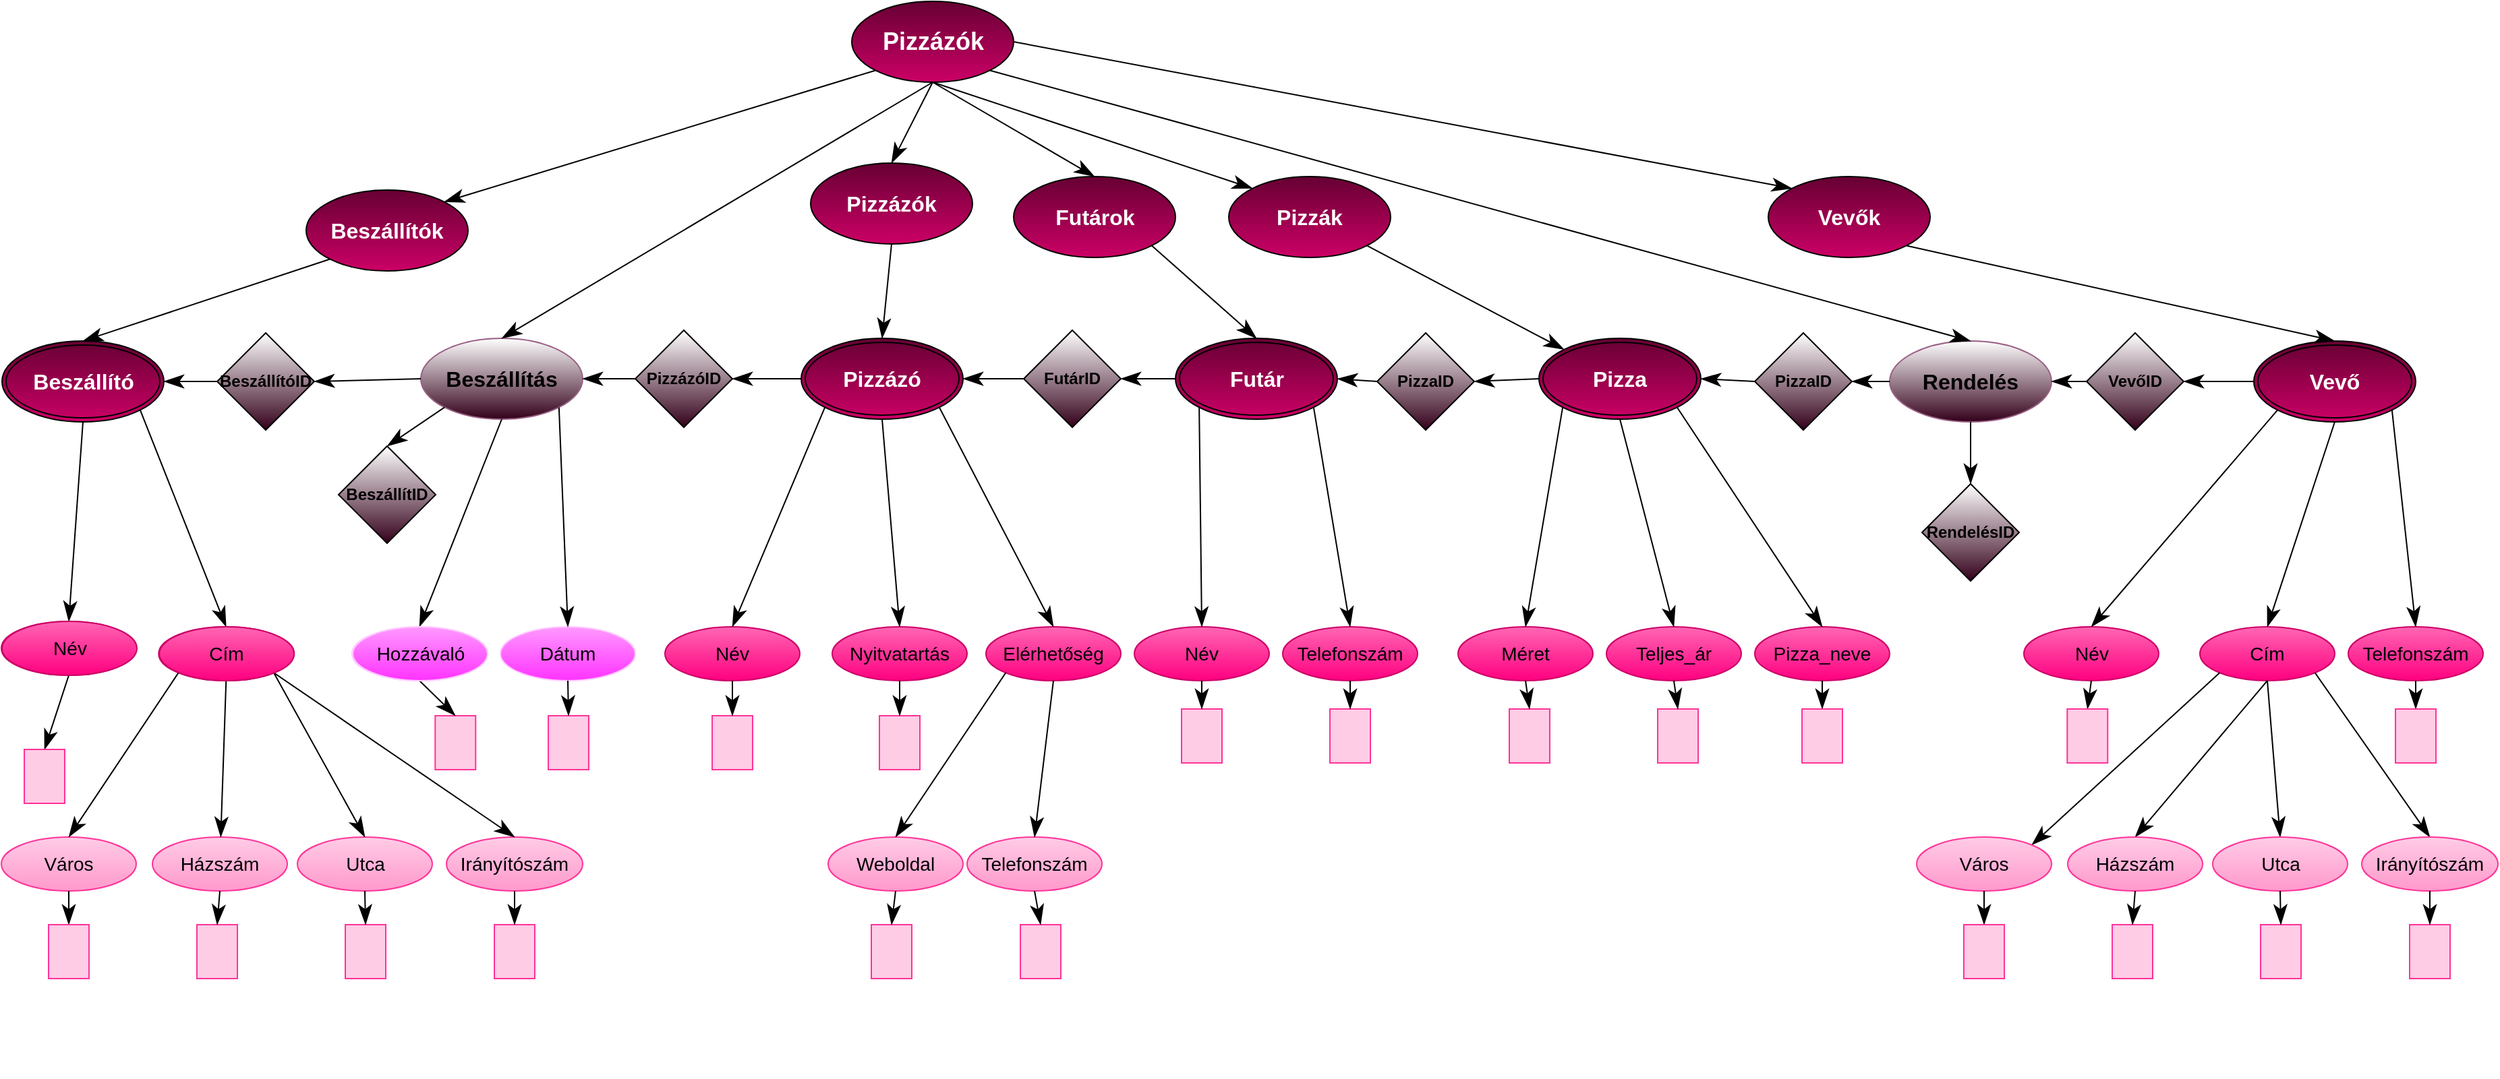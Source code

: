 <mxfile version="15.8.7" type="device"><diagram id="WkTNShphQuthiZInxlr3" name="1 oldal"><mxGraphModel dx="2190" dy="651" grid="1" gridSize="10" guides="1" tooltips="1" connect="1" arrows="1" fold="1" page="1" pageScale="1" pageWidth="1169" pageHeight="827" math="0" shadow="0"><root><mxCell id="0"/><mxCell id="1" parent="0"/><mxCell id="f42chK7hC5eAeOAVWeYC-1" value="Elérhetőség" style="ellipse;whiteSpace=wrap;html=1;rounded=0;shadow=0;strokeColor=#CC0066;fillColor=#FF66B3;gradientDirection=south;gradientColor=#FF0080;fontSize=14;" parent="1" vertex="1"><mxGeometry x="-420" y="484" width="100" height="40" as="geometry"/></mxCell><mxCell id="f42chK7hC5eAeOAVWeYC-2" value="Nyitvatartás" style="ellipse;whiteSpace=wrap;html=1;rounded=0;shadow=0;strokeColor=#CC0066;fillColor=#FF66B3;gradientDirection=south;gradientColor=#FF0080;fontSize=14;" parent="1" vertex="1"><mxGeometry x="-534" y="484" width="100" height="40" as="geometry"/></mxCell><mxCell id="f42chK7hC5eAeOAVWeYC-3" value="Név" style="ellipse;whiteSpace=wrap;html=1;rounded=0;shadow=0;strokeColor=#CC0066;fillColor=#FF66B3;gradientDirection=south;gradientColor=#FF0080;" parent="1" vertex="1"><mxGeometry x="-1150" y="480" width="100" height="40" as="geometry"/></mxCell><mxCell id="f42chK7hC5eAeOAVWeYC-4" value="Hozzávaló" style="ellipse;whiteSpace=wrap;html=1;rounded=0;shadow=0;strokeColor=#FFCCFF;fillColor=#FF99FF;gradientDirection=south;gradientColor=#FF33FF;" parent="1" vertex="1"><mxGeometry x="-890" y="484" width="100" height="40" as="geometry"/></mxCell><mxCell id="f42chK7hC5eAeOAVWeYC-5" value="Cím" style="ellipse;whiteSpace=wrap;html=1;rounded=0;shadow=0;strokeColor=#CC0066;fillColor=#FF66B3;gradientDirection=south;gradientColor=#FF0080;" parent="1" vertex="1"><mxGeometry x="-1033.36" y="484" width="100" height="40" as="geometry"/></mxCell><mxCell id="f42chK7hC5eAeOAVWeYC-6" value="Név" style="ellipse;whiteSpace=wrap;html=1;rounded=0;shadow=0;strokeColor=#CC0066;fillColor=#FF66B3;gradientDirection=south;gradientColor=#FF0080;fontSize=14;" parent="1" vertex="1"><mxGeometry x="-310" y="484" width="100" height="40" as="geometry"/></mxCell><mxCell id="f42chK7hC5eAeOAVWeYC-7" value="Telefonszám" style="ellipse;whiteSpace=wrap;html=1;rounded=0;shadow=0;strokeColor=#CC0066;fillColor=#FF66B3;gradientDirection=south;gradientColor=#FF0080;fontSize=14;" parent="1" vertex="1"><mxGeometry x="-200" y="484" width="100" height="40" as="geometry"/></mxCell><mxCell id="f42chK7hC5eAeOAVWeYC-8" value="Név" style="ellipse;whiteSpace=wrap;html=1;rounded=0;shadow=0;strokeColor=#CC0066;fillColor=#FF66B3;gradientDirection=south;gradientColor=#FF0080;fontSize=14;" parent="1" vertex="1"><mxGeometry x="-658" y="484" width="100" height="40" as="geometry"/></mxCell><mxCell id="f42chK7hC5eAeOAVWeYC-9" value="Pizza_neve" style="ellipse;whiteSpace=wrap;html=1;rounded=0;shadow=0;strokeColor=#CC0066;fillColor=#FF66B3;gradientDirection=south;gradientColor=#FF0080;fontSize=14;" parent="1" vertex="1"><mxGeometry x="150" y="484" width="100" height="40" as="geometry"/></mxCell><mxCell id="f42chK7hC5eAeOAVWeYC-10" value="Weboldal" style="ellipse;whiteSpace=wrap;html=1;rounded=0;shadow=0;strokeColor=#FF3399;fillColor=#FFCCE6;gradientDirection=south;gradientColor=#FF99CC;fontSize=14;" parent="1" vertex="1"><mxGeometry x="-537" y="640" width="100" height="40" as="geometry"/></mxCell><mxCell id="f42chK7hC5eAeOAVWeYC-11" value="Telefonszám" style="ellipse;whiteSpace=wrap;html=1;rounded=0;shadow=0;strokeColor=#FF3399;fillColor=#FFCCE6;gradientDirection=south;gradientColor=#FF99CC;fontSize=14;" parent="1" vertex="1"><mxGeometry x="-434" y="640" width="100" height="40" as="geometry"/></mxCell><mxCell id="f42chK7hC5eAeOAVWeYC-12" value="Város" style="ellipse;whiteSpace=wrap;html=1;rounded=0;shadow=0;strokeColor=#FF3399;fillColor=#FFCCE6;gradientDirection=south;gradientColor=#FF99CC;fontSize=14;" parent="1" vertex="1"><mxGeometry x="-1150" y="640" width="100" height="40" as="geometry"/></mxCell><mxCell id="f42chK7hC5eAeOAVWeYC-13" value="Irányítószám" style="ellipse;whiteSpace=wrap;html=1;rounded=0;shadow=0;strokeColor=#FF3399;fillColor=#FFCCE6;gradientDirection=south;gradientColor=#FF99CC;fontSize=14;" parent="1" vertex="1"><mxGeometry x="-820" y="640" width="101" height="40" as="geometry"/></mxCell><mxCell id="f42chK7hC5eAeOAVWeYC-14" value="Utca" style="ellipse;whiteSpace=wrap;html=1;rounded=0;shadow=0;strokeColor=#FF3399;fillColor=#FFCCE6;gradientDirection=south;gradientColor=#FF99CC;fontSize=14;" parent="1" vertex="1"><mxGeometry x="-930.5" y="640" width="100" height="40" as="geometry"/></mxCell><mxCell id="f42chK7hC5eAeOAVWeYC-15" value="Házszám" style="ellipse;whiteSpace=wrap;html=1;rounded=0;shadow=0;strokeColor=#FF3399;fillColor=#FFCCE6;gradientDirection=south;gradientColor=#FF99CC;fontSize=14;" parent="1" vertex="1"><mxGeometry x="-1038" y="640" width="100" height="40" as="geometry"/></mxCell><mxCell id="f42chK7hC5eAeOAVWeYC-16" value="Dátum" style="ellipse;whiteSpace=wrap;html=1;rounded=0;shadow=0;strokeColor=#FFCCFF;fillColor=#FF99FF;gradientDirection=south;gradientColor=#FF33FF;fontSize=14;" parent="1" vertex="1"><mxGeometry x="-780" y="484" width="100" height="40" as="geometry"/></mxCell><mxCell id="f42chK7hC5eAeOAVWeYC-17" style="edgeStyle=none;rounded=0;orthogonalLoop=1;jettySize=auto;html=1;entryX=0.5;entryY=0;entryDx=0;entryDy=0;" parent="1" edge="1"><mxGeometry relative="1" as="geometry"><mxPoint x="-953.36" y="810" as="sourcePoint"/><mxPoint x="-953.36" y="810" as="targetPoint"/></mxGeometry></mxCell><mxCell id="f42chK7hC5eAeOAVWeYC-22" value="&lt;font style=&quot;font-size: 16px;&quot;&gt;&lt;b style=&quot;font-size: 16px;&quot;&gt;Beszállítás&lt;/b&gt;&lt;/font&gt;" style="ellipse;whiteSpace=wrap;html=1;align=center;rounded=0;shadow=0;fillColor=#FFFFFF;gradientColor=#33001A;gradientDirection=south;strokeColor=#996185;fontColor=#000000;fontSize=16;" parent="1" vertex="1"><mxGeometry x="-839" y="270" width="120" height="60" as="geometry"/></mxCell><mxCell id="f42chK7hC5eAeOAVWeYC-23" value="&lt;b&gt;PizzaID&lt;/b&gt;" style="rhombus;whiteSpace=wrap;html=1;rounded=0;shadow=0;strokeColor=default;fillColor=#FFFFFF;gradientDirection=south;gradientColor=#33001A;" parent="1" vertex="1"><mxGeometry x="-130" y="266" width="72" height="72" as="geometry"/></mxCell><mxCell id="f42chK7hC5eAeOAVWeYC-24" value="&lt;b&gt;BeszállítóID&lt;/b&gt;" style="rhombus;whiteSpace=wrap;html=1;rounded=0;shadow=0;strokeColor=default;fillColor=#FFFFFF;gradientDirection=south;gradientColor=#33001A;aspect=fixed;" parent="1" vertex="1"><mxGeometry x="-990" y="266" width="72" height="72" as="geometry"/></mxCell><mxCell id="f42chK7hC5eAeOAVWeYC-26" value="&lt;b&gt;FutárID&lt;/b&gt;" style="rhombus;whiteSpace=wrap;html=1;rounded=0;shadow=0;strokeColor=default;fillColor=#FFFFFF;gradientDirection=south;gradientColor=#33001A;" parent="1" vertex="1"><mxGeometry x="-392" y="264" width="72" height="72" as="geometry"/></mxCell><mxCell id="f42chK7hC5eAeOAVWeYC-27" value="&lt;b style=&quot;font-size: 18px&quot;&gt;&lt;font color=&quot;#ffffff&quot; style=&quot;font-size: 18px&quot;&gt;Pizzázók&lt;/font&gt;&lt;/b&gt;" style="ellipse;whiteSpace=wrap;html=1;align=center;rounded=0;shadow=0;fillColor=#660033;gradientColor=#CC0066;gradientDirection=south;fontSize=18;" parent="1" vertex="1"><mxGeometry x="-519.5" y="20" width="120" height="60" as="geometry"/></mxCell><mxCell id="f42chK7hC5eAeOAVWeYC-28" value="" style="endArrow=classicThin;endFill=1;endSize=12;html=1;rounded=0;fontColor=#000000;exitX=0;exitY=1;exitDx=0;exitDy=0;strokeWidth=1;entryX=1;entryY=0;entryDx=0;entryDy=0;" parent="1" source="f42chK7hC5eAeOAVWeYC-27" target="MISh1SWGLG9I6HN1TsV_-2" edge="1"><mxGeometry width="160" relative="1" as="geometry"><mxPoint x="-680" y="540" as="sourcePoint"/><mxPoint x="-890" y="180" as="targetPoint"/></mxGeometry></mxCell><mxCell id="f42chK7hC5eAeOAVWeYC-31" value="" style="endArrow=classicThin;endFill=1;endSize=12;html=1;rounded=0;fontColor=#000000;exitX=0.5;exitY=1;exitDx=0;exitDy=0;strokeWidth=1;entryX=0.5;entryY=0;entryDx=0;entryDy=0;" parent="1" source="f42chK7hC5eAeOAVWeYC-27" target="MISh1SWGLG9I6HN1TsV_-5" edge="1"><mxGeometry width="160" relative="1" as="geometry"><mxPoint x="-598.0" y="260" as="sourcePoint"/><mxPoint x="-470" y="150" as="targetPoint"/></mxGeometry></mxCell><mxCell id="f42chK7hC5eAeOAVWeYC-35" value="" style="endArrow=classicThin;endFill=1;endSize=12;html=1;rounded=0;fontColor=#000000;exitX=0.5;exitY=1;exitDx=0;exitDy=0;strokeWidth=1;entryX=0.5;entryY=0;entryDx=0;entryDy=0;" parent="1" source="f42chK7hC5eAeOAVWeYC-27" target="f42chK7hC5eAeOAVWeYC-22" edge="1"><mxGeometry width="160" relative="1" as="geometry"><mxPoint x="-598.0" y="260" as="sourcePoint"/><mxPoint x="-769.586" y="322.28" as="targetPoint"/></mxGeometry></mxCell><mxCell id="f42chK7hC5eAeOAVWeYC-36" value="&lt;b&gt;BeszállítID&lt;br&gt;&lt;/b&gt;" style="rhombus;whiteSpace=wrap;html=1;rounded=0;shadow=0;strokeColor=default;fillColor=#FFFFFF;gradientDirection=south;gradientColor=#33001A;aspect=fixed;" parent="1" vertex="1"><mxGeometry x="-900" y="350" width="72" height="72" as="geometry"/></mxCell><mxCell id="f42chK7hC5eAeOAVWeYC-37" value="&lt;b&gt;PizzázóID&lt;br&gt;&lt;/b&gt;" style="rhombus;whiteSpace=wrap;html=1;rounded=0;shadow=0;strokeColor=default;fillColor=#FFFFFF;gradientDirection=south;gradientColor=#33001A;aspect=fixed;" parent="1" vertex="1"><mxGeometry x="-680" y="264" width="72" height="72" as="geometry"/></mxCell><mxCell id="f42chK7hC5eAeOAVWeYC-39" value="" style="endArrow=classicThin;endFill=1;endSize=12;html=1;rounded=0;fontColor=#000000;exitX=0.5;exitY=1;exitDx=0;exitDy=0;strokeWidth=1;entryX=0.5;entryY=0;entryDx=0;entryDy=0;" parent="1" source="MISh1SWGLG9I6HN1TsV_-1" target="f42chK7hC5eAeOAVWeYC-3" edge="1"><mxGeometry width="160" relative="1" as="geometry"><mxPoint x="-1078" y="332" as="sourcePoint"/><mxPoint x="-1080.5" y="389" as="targetPoint"/></mxGeometry></mxCell><mxCell id="f42chK7hC5eAeOAVWeYC-40" value="" style="endArrow=classicThin;endFill=1;endSize=12;html=1;rounded=0;fontColor=#000000;exitX=1;exitY=1;exitDx=0;exitDy=0;strokeWidth=1;entryX=0.5;entryY=0;entryDx=0;entryDy=0;" parent="1" source="MISh1SWGLG9I6HN1TsV_-1" target="f42chK7hC5eAeOAVWeYC-5" edge="1"><mxGeometry width="160" relative="1" as="geometry"><mxPoint x="-1035.574" y="323.213" as="sourcePoint"/><mxPoint x="-1090.5" y="500" as="targetPoint"/></mxGeometry></mxCell><mxCell id="f42chK7hC5eAeOAVWeYC-42" value="" style="endArrow=classicThin;endFill=1;endSize=12;html=1;rounded=0;fontColor=#000000;strokeWidth=1;exitX=0.5;exitY=1;exitDx=0;exitDy=0;entryX=1;entryY=0.5;entryDx=0;entryDy=0;" parent="1" source="f42chK7hC5eAeOAVWeYC-3" target="f42chK7hC5eAeOAVWeYC-43" edge="1"><mxGeometry width="160" relative="1" as="geometry"><mxPoint x="-1100" y="540" as="sourcePoint"/><mxPoint x="-1100" y="560" as="targetPoint"/></mxGeometry></mxCell><mxCell id="f42chK7hC5eAeOAVWeYC-43" value="" style="rounded=0;whiteSpace=wrap;html=1;shadow=0;fontColor=#000000;strokeColor=#FF3399;fillColor=#FFCCE6;gradientDirection=south;rotation=-90;gradientColor=#FFCCE6;" parent="1" vertex="1"><mxGeometry x="-1138" y="580" width="40" height="30" as="geometry"/></mxCell><mxCell id="f42chK7hC5eAeOAVWeYC-44" value="" style="endArrow=classicThin;endFill=1;endSize=12;html=1;rounded=0;fontColor=#000000;strokeWidth=1;exitX=0;exitY=1;exitDx=0;exitDy=0;entryX=0.5;entryY=0;entryDx=0;entryDy=0;" parent="1" source="f42chK7hC5eAeOAVWeYC-5" target="f42chK7hC5eAeOAVWeYC-12" edge="1"><mxGeometry width="160" relative="1" as="geometry"><mxPoint x="-1090.5" y="540" as="sourcePoint"/><mxPoint x="-1090" y="585" as="targetPoint"/></mxGeometry></mxCell><mxCell id="f42chK7hC5eAeOAVWeYC-45" value="" style="endArrow=classicThin;endFill=1;endSize=12;html=1;rounded=0;fontColor=#000000;strokeWidth=1;exitX=0.5;exitY=1;exitDx=0;exitDy=0;" parent="1" source="f42chK7hC5eAeOAVWeYC-5" target="f42chK7hC5eAeOAVWeYC-15" edge="1"><mxGeometry width="160" relative="1" as="geometry"><mxPoint x="-1005.646" y="534.226" as="sourcePoint"/><mxPoint x="-1090" y="650" as="targetPoint"/></mxGeometry></mxCell><mxCell id="f42chK7hC5eAeOAVWeYC-46" value="" style="endArrow=classicThin;endFill=1;endSize=12;html=1;rounded=0;fontColor=#000000;strokeWidth=1;exitX=1;exitY=1;exitDx=0;exitDy=0;entryX=0.5;entryY=0;entryDx=0;entryDy=0;" parent="1" source="f42chK7hC5eAeOAVWeYC-5" target="f42chK7hC5eAeOAVWeYC-14" edge="1"><mxGeometry width="160" relative="1" as="geometry"><mxPoint x="-970.5" y="540" as="sourcePoint"/><mxPoint x="-976.909" y="650.005" as="targetPoint"/></mxGeometry></mxCell><mxCell id="f42chK7hC5eAeOAVWeYC-47" value="" style="endArrow=classicThin;endFill=1;endSize=12;html=1;rounded=0;fontColor=#000000;strokeWidth=1;entryX=0.5;entryY=0;entryDx=0;entryDy=0;exitX=1;exitY=1;exitDx=0;exitDy=0;" parent="1" source="f42chK7hC5eAeOAVWeYC-5" target="f42chK7hC5eAeOAVWeYC-13" edge="1"><mxGeometry width="160" relative="1" as="geometry"><mxPoint x="-935.354" y="534.226" as="sourcePoint"/><mxPoint x="-870.5" y="650" as="targetPoint"/></mxGeometry></mxCell><mxCell id="f42chK7hC5eAeOAVWeYC-48" value="" style="endArrow=classicThin;endFill=1;endSize=12;html=1;rounded=0;fontColor=#000000;exitX=0.5;exitY=1;exitDx=0;exitDy=0;strokeWidth=1;entryX=0.5;entryY=0;entryDx=0;entryDy=0;" parent="1" source="f42chK7hC5eAeOAVWeYC-22" target="f42chK7hC5eAeOAVWeYC-4" edge="1"><mxGeometry width="160" relative="1" as="geometry"><mxPoint x="-1019.5" y="420" as="sourcePoint"/><mxPoint x="-973.0" y="445" as="targetPoint"/></mxGeometry></mxCell><mxCell id="f42chK7hC5eAeOAVWeYC-49" value="" style="endArrow=classicThin;endFill=1;endSize=12;html=1;rounded=0;fontColor=#000000;exitX=1;exitY=1;exitDx=0;exitDy=0;strokeWidth=1;entryX=0.5;entryY=0;entryDx=0;entryDy=0;" parent="1" source="f42chK7hC5eAeOAVWeYC-22" target="f42chK7hC5eAeOAVWeYC-16" edge="1"><mxGeometry width="160" relative="1" as="geometry"><mxPoint x="-790" y="460" as="sourcePoint"/><mxPoint x="-830" y="494" as="targetPoint"/></mxGeometry></mxCell><mxCell id="f42chK7hC5eAeOAVWeYC-53" value="" style="endArrow=classicThin;endFill=1;endSize=12;html=1;rounded=0;fontColor=#000000;strokeWidth=1;exitX=0.5;exitY=1;exitDx=0;exitDy=0;entryX=1;entryY=0.5;entryDx=0;entryDy=0;" parent="1" source="f42chK7hC5eAeOAVWeYC-12" target="f42chK7hC5eAeOAVWeYC-54" edge="1"><mxGeometry width="160" relative="1" as="geometry"><mxPoint x="-980.5" y="530" as="sourcePoint"/><mxPoint x="-1020" y="700" as="targetPoint"/></mxGeometry></mxCell><mxCell id="f42chK7hC5eAeOAVWeYC-54" value="" style="rounded=0;whiteSpace=wrap;html=1;shadow=0;fontColor=#000000;strokeColor=#FF3399;fillColor=#FFCCE6;gradientDirection=south;rotation=-90;gradientColor=#FFCCE6;" parent="1" vertex="1"><mxGeometry x="-1120" y="710" width="40" height="30" as="geometry"/></mxCell><mxCell id="f42chK7hC5eAeOAVWeYC-55" value="" style="rounded=0;whiteSpace=wrap;html=1;shadow=0;fontColor=#000000;strokeColor=#FF3399;fillColor=#FFCCE6;gradientDirection=south;rotation=-90;gradientColor=#FFCCE6;" parent="1" vertex="1"><mxGeometry x="-789.5" y="710" width="40" height="30" as="geometry"/></mxCell><mxCell id="f42chK7hC5eAeOAVWeYC-56" value="" style="rounded=0;whiteSpace=wrap;html=1;shadow=0;fontColor=#000000;strokeColor=#FF3399;fillColor=#FFCCE6;gradientDirection=south;rotation=-90;gradientColor=#FFCCE6;" parent="1" vertex="1"><mxGeometry x="-900" y="710" width="40" height="30" as="geometry"/></mxCell><mxCell id="f42chK7hC5eAeOAVWeYC-57" value="" style="rounded=0;whiteSpace=wrap;html=1;shadow=0;fontColor=#000000;strokeColor=#FF3399;fillColor=#FFCCE6;gradientDirection=south;rotation=-90;gradientColor=#FFCCE6;" parent="1" vertex="1"><mxGeometry x="-1010" y="710" width="40" height="30" as="geometry"/></mxCell><mxCell id="f42chK7hC5eAeOAVWeYC-58" value="" style="endArrow=classicThin;endFill=1;endSize=12;html=1;rounded=0;fontColor=#000000;strokeWidth=1;exitX=0.5;exitY=1;exitDx=0;exitDy=0;entryX=1;entryY=0.5;entryDx=0;entryDy=0;" parent="1" source="f42chK7hC5eAeOAVWeYC-15" target="f42chK7hC5eAeOAVWeYC-57" edge="1"><mxGeometry width="160" relative="1" as="geometry"><mxPoint x="-1090" y="690" as="sourcePoint"/><mxPoint x="-1080.5" y="715" as="targetPoint"/></mxGeometry></mxCell><mxCell id="f42chK7hC5eAeOAVWeYC-59" value="" style="endArrow=classicThin;endFill=1;endSize=12;html=1;rounded=0;fontColor=#000000;strokeWidth=1;exitX=0.5;exitY=1;exitDx=0;exitDy=0;entryX=1;entryY=0.5;entryDx=0;entryDy=0;" parent="1" source="f42chK7hC5eAeOAVWeYC-14" target="f42chK7hC5eAeOAVWeYC-56" edge="1"><mxGeometry width="160" relative="1" as="geometry"><mxPoint x="-978" y="690" as="sourcePoint"/><mxPoint x="-973.36" y="715" as="targetPoint"/></mxGeometry></mxCell><mxCell id="f42chK7hC5eAeOAVWeYC-60" value="" style="endArrow=classicThin;endFill=1;endSize=12;html=1;rounded=0;fontColor=#000000;strokeWidth=1;exitX=0.5;exitY=1;exitDx=0;exitDy=0;entryX=1;entryY=0.5;entryDx=0;entryDy=0;" parent="1" source="f42chK7hC5eAeOAVWeYC-13" target="f42chK7hC5eAeOAVWeYC-55" edge="1"><mxGeometry width="160" relative="1" as="geometry"><mxPoint x="-968" y="700" as="sourcePoint"/><mxPoint x="-963.36" y="725" as="targetPoint"/></mxGeometry></mxCell><mxCell id="f42chK7hC5eAeOAVWeYC-61" value="" style="rounded=0;whiteSpace=wrap;html=1;shadow=0;fontColor=#000000;strokeColor=#FF3399;fillColor=#FFCCE6;gradientDirection=south;rotation=-90;gradientColor=#FFCCE6;" parent="1" vertex="1"><mxGeometry x="-749.5" y="555" width="40" height="30" as="geometry"/></mxCell><mxCell id="f42chK7hC5eAeOAVWeYC-62" value="" style="endArrow=classicThin;endFill=1;endSize=12;html=1;rounded=0;fontColor=#000000;strokeWidth=1;exitX=0.5;exitY=1;exitDx=0;exitDy=0;entryX=1;entryY=0.5;entryDx=0;entryDy=0;" parent="1" source="f42chK7hC5eAeOAVWeYC-16" target="f42chK7hC5eAeOAVWeYC-61" edge="1"><mxGeometry width="160" relative="1" as="geometry"><mxPoint x="-730" y="530" as="sourcePoint"/><mxPoint x="-822.86" y="565" as="targetPoint"/></mxGeometry></mxCell><mxCell id="f42chK7hC5eAeOAVWeYC-63" value="" style="rounded=0;whiteSpace=wrap;html=1;shadow=0;fontColor=#000000;strokeColor=#FF3399;fillColor=#FFCCE6;gradientDirection=south;rotation=-90;gradientColor=#FFCCE6;" parent="1" vertex="1"><mxGeometry x="-833.36" y="555" width="40" height="30" as="geometry"/></mxCell><mxCell id="f42chK7hC5eAeOAVWeYC-64" value="" style="endArrow=classicThin;endFill=1;endSize=12;html=1;rounded=0;fontColor=#000000;strokeWidth=1;exitX=0.5;exitY=1;exitDx=0;exitDy=0;entryX=1;entryY=0.5;entryDx=0;entryDy=0;" parent="1" source="f42chK7hC5eAeOAVWeYC-4" target="f42chK7hC5eAeOAVWeYC-63" edge="1"><mxGeometry width="160" relative="1" as="geometry"><mxPoint x="-813.86" y="530" as="sourcePoint"/><mxPoint x="-906.72" y="565" as="targetPoint"/></mxGeometry></mxCell><mxCell id="f42chK7hC5eAeOAVWeYC-65" value="" style="rounded=0;whiteSpace=wrap;html=1;shadow=0;fontColor=#000000;strokeColor=#FF3399;fillColor=#FFCCE6;gradientDirection=south;rotation=-90;gradientColor=#FFCCE6;" parent="1" vertex="1"><mxGeometry x="-628" y="555" width="40" height="30" as="geometry"/></mxCell><mxCell id="f42chK7hC5eAeOAVWeYC-66" value="" style="rounded=0;whiteSpace=wrap;html=1;shadow=0;fontColor=#000000;strokeColor=#FF3399;fillColor=#FFCCE6;gradientDirection=south;rotation=-90;gradientColor=#FFCCE6;" parent="1" vertex="1"><mxGeometry x="-504" y="555" width="40" height="30" as="geometry"/></mxCell><mxCell id="f42chK7hC5eAeOAVWeYC-67" value="" style="endArrow=classicThin;endFill=1;endSize=12;html=1;rounded=0;fontColor=#000000;strokeWidth=1;exitX=0.5;exitY=1;exitDx=0;exitDy=0;entryX=1;entryY=0.5;entryDx=0;entryDy=0;" parent="1" source="f42chK7hC5eAeOAVWeYC-8" target="f42chK7hC5eAeOAVWeYC-65" edge="1"><mxGeometry width="160" relative="1" as="geometry"><mxPoint x="-720" y="534" as="sourcePoint"/><mxPoint x="-719.5" y="560" as="targetPoint"/></mxGeometry></mxCell><mxCell id="f42chK7hC5eAeOAVWeYC-68" value="" style="endArrow=classicThin;endFill=1;endSize=12;html=1;rounded=0;fontColor=#000000;strokeWidth=1;exitX=0.5;exitY=1;exitDx=0;exitDy=0;entryX=1;entryY=0.5;entryDx=0;entryDy=0;" parent="1" source="f42chK7hC5eAeOAVWeYC-2" target="f42chK7hC5eAeOAVWeYC-66" edge="1"><mxGeometry width="160" relative="1" as="geometry"><mxPoint x="-710" y="544" as="sourcePoint"/><mxPoint x="-709.5" y="570" as="targetPoint"/></mxGeometry></mxCell><mxCell id="f42chK7hC5eAeOAVWeYC-69" value="" style="endArrow=classicThin;endFill=1;endSize=12;html=1;rounded=0;fontColor=#000000;strokeWidth=1;exitX=0;exitY=1;exitDx=0;exitDy=0;entryX=0.5;entryY=0;entryDx=0;entryDy=0;" parent="1" source="MISh1SWGLG9I6HN1TsV_-6" target="f42chK7hC5eAeOAVWeYC-8" edge="1"><mxGeometry width="160" relative="1" as="geometry"><mxPoint x="-542.844" y="323.002" as="sourcePoint"/><mxPoint x="-699.5" y="580" as="targetPoint"/></mxGeometry></mxCell><mxCell id="f42chK7hC5eAeOAVWeYC-70" value="" style="endArrow=classicThin;endFill=1;endSize=12;html=1;rounded=0;fontColor=#000000;strokeWidth=1;entryX=0.5;entryY=0;entryDx=0;entryDy=0;exitX=0.5;exitY=1;exitDx=0;exitDy=0;" parent="1" source="MISh1SWGLG9I6HN1TsV_-6" target="f42chK7hC5eAeOAVWeYC-2" edge="1"><mxGeometry width="160" relative="1" as="geometry"><mxPoint x="-497.47" y="331.973" as="sourcePoint"/><mxPoint x="-689.5" y="590" as="targetPoint"/></mxGeometry></mxCell><mxCell id="f42chK7hC5eAeOAVWeYC-71" value="" style="endArrow=classicThin;endFill=1;endSize=12;html=1;rounded=0;fontColor=#000000;strokeWidth=1;exitX=1;exitY=1;exitDx=0;exitDy=0;entryX=0.5;entryY=0;entryDx=0;entryDy=0;" parent="1" source="MISh1SWGLG9I6HN1TsV_-6" target="f42chK7hC5eAeOAVWeYC-1" edge="1"><mxGeometry width="160" relative="1" as="geometry"><mxPoint x="-457.156" y="323.002" as="sourcePoint"/><mxPoint x="-679.5" y="600" as="targetPoint"/></mxGeometry></mxCell><mxCell id="f42chK7hC5eAeOAVWeYC-73" value="" style="endArrow=classicThin;endFill=1;endSize=12;html=1;rounded=0;fontColor=#000000;exitX=0;exitY=1;exitDx=0;exitDy=0;strokeWidth=1;entryX=0.5;entryY=0;entryDx=0;entryDy=0;" parent="1" source="f42chK7hC5eAeOAVWeYC-1" target="f42chK7hC5eAeOAVWeYC-10" edge="1"><mxGeometry width="160" relative="1" as="geometry"><mxPoint x="-769.5" y="430" as="sourcePoint"/><mxPoint x="-380" y="620" as="targetPoint"/></mxGeometry></mxCell><mxCell id="f42chK7hC5eAeOAVWeYC-74" value="" style="endArrow=classicThin;endFill=1;endSize=12;html=1;rounded=0;fontColor=#000000;exitX=0.5;exitY=1;exitDx=0;exitDy=0;strokeWidth=1;entryX=0.5;entryY=0;entryDx=0;entryDy=0;" parent="1" source="f42chK7hC5eAeOAVWeYC-1" target="f42chK7hC5eAeOAVWeYC-11" edge="1"><mxGeometry width="160" relative="1" as="geometry"><mxPoint x="-395.146" y="528.226" as="sourcePoint"/><mxPoint x="-477" y="650" as="targetPoint"/></mxGeometry></mxCell><mxCell id="f42chK7hC5eAeOAVWeYC-75" value="" style="rounded=0;whiteSpace=wrap;html=1;shadow=0;fontColor=#000000;strokeColor=#FF3399;fillColor=#FFCCE6;gradientDirection=south;rotation=-90;gradientColor=#FFCCE6;" parent="1" vertex="1"><mxGeometry x="-399.5" y="710" width="40" height="30" as="geometry"/></mxCell><mxCell id="f42chK7hC5eAeOAVWeYC-76" value="" style="rounded=0;whiteSpace=wrap;html=1;shadow=0;fontColor=#000000;strokeColor=#FF3399;fillColor=#FFCCE6;gradientDirection=south;rotation=-90;gradientColor=#FFCCE6;" parent="1" vertex="1"><mxGeometry x="-510" y="710" width="40" height="30" as="geometry"/></mxCell><mxCell id="f42chK7hC5eAeOAVWeYC-77" value="" style="endArrow=classicThin;endFill=1;endSize=12;html=1;rounded=0;fontColor=#000000;strokeWidth=1;exitX=0.5;exitY=1;exitDx=0;exitDy=0;entryX=1;entryY=0.5;entryDx=0;entryDy=0;" parent="1" source="f42chK7hC5eAeOAVWeYC-10" target="f42chK7hC5eAeOAVWeYC-76" edge="1"><mxGeometry width="160" relative="1" as="geometry"><mxPoint x="-490.5" y="690" as="sourcePoint"/><mxPoint x="-583.36" y="725" as="targetPoint"/></mxGeometry></mxCell><mxCell id="f42chK7hC5eAeOAVWeYC-78" value="" style="endArrow=classicThin;endFill=1;endSize=12;html=1;rounded=0;fontColor=#000000;strokeWidth=1;exitX=0.5;exitY=1;exitDx=0;exitDy=0;entryX=1;entryY=0.5;entryDx=0;entryDy=0;" parent="1" source="f42chK7hC5eAeOAVWeYC-11" target="f42chK7hC5eAeOAVWeYC-75" edge="1"><mxGeometry width="160" relative="1" as="geometry"><mxPoint x="-379.5" y="690" as="sourcePoint"/><mxPoint x="-573.36" y="735" as="targetPoint"/></mxGeometry></mxCell><mxCell id="f42chK7hC5eAeOAVWeYC-79" value="" style="endArrow=classicThin;endFill=1;endSize=12;html=1;rounded=0;fontColor=#000000;exitX=0.5;exitY=1;exitDx=0;exitDy=0;strokeWidth=1;entryX=0.5;entryY=0;entryDx=0;entryDy=0;" parent="1" source="f42chK7hC5eAeOAVWeYC-27" target="MISh1SWGLG9I6HN1TsV_-9" edge="1"><mxGeometry width="160" relative="1" as="geometry"><mxPoint x="-598" y="260" as="sourcePoint"/><mxPoint x="-370" y="150" as="targetPoint"/></mxGeometry></mxCell><mxCell id="f42chK7hC5eAeOAVWeYC-82" value="" style="endArrow=classicThin;endFill=1;endSize=12;html=1;rounded=0;fontColor=#000000;exitX=0;exitY=0.5;exitDx=0;exitDy=0;strokeWidth=1;entryX=1;entryY=0.5;entryDx=0;entryDy=0;" parent="1" source="MISh1SWGLG9I6HN1TsV_-10" target="f42chK7hC5eAeOAVWeYC-26" edge="1"><mxGeometry width="160" relative="1" as="geometry"><mxPoint x="-280" y="302" as="sourcePoint"/><mxPoint x="-170" y="380" as="targetPoint"/></mxGeometry></mxCell><mxCell id="f42chK7hC5eAeOAVWeYC-83" value="" style="endArrow=classicThin;endFill=1;endSize=12;html=1;rounded=0;fontColor=#000000;exitX=0;exitY=1;exitDx=0;exitDy=0;strokeWidth=1;entryX=0.5;entryY=0;entryDx=0;entryDy=0;" parent="1" source="MISh1SWGLG9I6HN1TsV_-10" target="f42chK7hC5eAeOAVWeYC-6" edge="1"><mxGeometry width="160" relative="1" as="geometry"><mxPoint x="-262.844" y="323.002" as="sourcePoint"/><mxPoint x="-170" y="380" as="targetPoint"/></mxGeometry></mxCell><mxCell id="f42chK7hC5eAeOAVWeYC-84" value="" style="endArrow=classicThin;endFill=1;endSize=12;html=1;rounded=0;fontColor=#000000;exitX=1;exitY=1;exitDx=0;exitDy=0;strokeWidth=1;entryX=0.5;entryY=0;entryDx=0;entryDy=0;" parent="1" source="MISh1SWGLG9I6HN1TsV_-10" target="f42chK7hC5eAeOAVWeYC-7" edge="1"><mxGeometry width="160" relative="1" as="geometry"><mxPoint x="-177.156" y="323.002" as="sourcePoint"/><mxPoint x="-250" y="494" as="targetPoint"/></mxGeometry></mxCell><mxCell id="f42chK7hC5eAeOAVWeYC-85" value="" style="rounded=0;whiteSpace=wrap;html=1;shadow=0;fontColor=#000000;strokeColor=#FF3399;fillColor=#FFCCE6;gradientDirection=south;rotation=-90;gradientColor=#FFCCE6;" parent="1" vertex="1"><mxGeometry x="-280" y="550" width="40" height="30" as="geometry"/></mxCell><mxCell id="f42chK7hC5eAeOAVWeYC-86" value="" style="rounded=0;whiteSpace=wrap;html=1;shadow=0;fontColor=#000000;strokeColor=#FF3399;fillColor=#FFCCE6;gradientDirection=south;rotation=-90;gradientColor=#FFCCE6;" parent="1" vertex="1"><mxGeometry x="-170" y="550" width="40" height="30" as="geometry"/></mxCell><mxCell id="f42chK7hC5eAeOAVWeYC-87" value="" style="endArrow=classicThin;endFill=1;endSize=12;html=1;rounded=0;fontColor=#000000;strokeWidth=1;exitX=0.5;exitY=1;exitDx=0;exitDy=0;entryX=1;entryY=0.5;entryDx=0;entryDy=0;" parent="1" source="f42chK7hC5eAeOAVWeYC-6" target="f42chK7hC5eAeOAVWeYC-85" edge="1"><mxGeometry width="160" relative="1" as="geometry"><mxPoint x="-474" y="534" as="sourcePoint"/><mxPoint x="-474" y="560" as="targetPoint"/></mxGeometry></mxCell><mxCell id="f42chK7hC5eAeOAVWeYC-88" value="" style="endArrow=classicThin;endFill=1;endSize=12;html=1;rounded=0;fontColor=#000000;strokeWidth=1;exitX=0.5;exitY=1;exitDx=0;exitDy=0;entryX=1;entryY=0.5;entryDx=0;entryDy=0;" parent="1" source="f42chK7hC5eAeOAVWeYC-7" target="f42chK7hC5eAeOAVWeYC-86" edge="1"><mxGeometry width="160" relative="1" as="geometry"><mxPoint x="-250" y="534" as="sourcePoint"/><mxPoint x="-250" y="555" as="targetPoint"/></mxGeometry></mxCell><mxCell id="f42chK7hC5eAeOAVWeYC-91" value="" style="endArrow=classicThin;endFill=1;endSize=12;html=1;rounded=0;fontColor=#000000;exitX=1;exitY=0.5;exitDx=0;exitDy=0;strokeWidth=1;entryX=0;entryY=0;entryDx=0;entryDy=0;" parent="1" source="f42chK7hC5eAeOAVWeYC-27" target="MISh1SWGLG9I6HN1TsV_-15" edge="1"><mxGeometry width="160" relative="1" as="geometry"><mxPoint x="-555.574" y="171.213" as="sourcePoint"/><mxPoint x="90" y="140" as="targetPoint"/></mxGeometry></mxCell><mxCell id="f42chK7hC5eAeOAVWeYC-93" value="" style="endArrow=classicThin;endFill=1;endSize=12;html=1;rounded=0;fontColor=#000000;exitX=0;exitY=0.5;exitDx=0;exitDy=0;strokeWidth=1;entryX=1;entryY=0.5;entryDx=0;entryDy=0;" parent="1" source="MISh1SWGLG9I6HN1TsV_-16" target="f42chK7hC5eAeOAVWeYC-113" edge="1"><mxGeometry width="160" relative="1" as="geometry"><mxPoint x="500" y="302" as="sourcePoint"/><mxPoint x="520" y="329" as="targetPoint"/></mxGeometry></mxCell><mxCell id="f42chK7hC5eAeOAVWeYC-95" value="" style="endArrow=classicThin;endFill=1;endSize=12;html=1;rounded=0;fontColor=#000000;exitX=0.5;exitY=1;exitDx=0;exitDy=0;strokeWidth=1;entryX=0;entryY=0;entryDx=0;entryDy=0;" parent="1" source="f42chK7hC5eAeOAVWeYC-27" target="MISh1SWGLG9I6HN1TsV_-12" edge="1"><mxGeometry width="160" relative="1" as="geometry"><mxPoint x="-538" y="150" as="sourcePoint"/><mxPoint x="-230" y="150" as="targetPoint"/></mxGeometry></mxCell><mxCell id="f42chK7hC5eAeOAVWeYC-97" value="Méret" style="ellipse;whiteSpace=wrap;html=1;rounded=0;shadow=0;strokeColor=#CC0066;fillColor=#FF66B3;gradientDirection=south;gradientColor=#FF0080;fontSize=14;" parent="1" vertex="1"><mxGeometry x="-70" y="484" width="100" height="40" as="geometry"/></mxCell><mxCell id="f42chK7hC5eAeOAVWeYC-98" value="Teljes_ár" style="ellipse;whiteSpace=wrap;html=1;rounded=0;shadow=0;strokeColor=#CC0066;fillColor=#FF66B3;gradientDirection=south;gradientColor=#FF0080;fontSize=14;" parent="1" vertex="1"><mxGeometry x="40" y="484" width="100" height="40" as="geometry"/></mxCell><mxCell id="f42chK7hC5eAeOAVWeYC-99" value="" style="endArrow=classicThin;endFill=1;endSize=12;html=1;rounded=0;fontColor=#000000;exitX=0;exitY=1;exitDx=0;exitDy=0;strokeWidth=1;entryX=0.5;entryY=0;entryDx=0;entryDy=0;" parent="1" source="MISh1SWGLG9I6HN1TsV_-13" target="f42chK7hC5eAeOAVWeYC-97" edge="1"><mxGeometry width="160" relative="1" as="geometry"><mxPoint x="-2.844" y="323.002" as="sourcePoint"/><mxPoint x="-140" y="494" as="targetPoint"/></mxGeometry></mxCell><mxCell id="f42chK7hC5eAeOAVWeYC-100" value="" style="endArrow=classicThin;endFill=1;endSize=12;html=1;rounded=0;fontColor=#000000;exitX=0.5;exitY=1;exitDx=0;exitDy=0;strokeWidth=1;entryX=0.5;entryY=0;entryDx=0;entryDy=0;" parent="1" source="MISh1SWGLG9I6HN1TsV_-13" target="f42chK7hC5eAeOAVWeYC-98" edge="1"><mxGeometry width="160" relative="1" as="geometry"><mxPoint x="40" y="332" as="sourcePoint"/><mxPoint x="-10" y="494" as="targetPoint"/></mxGeometry></mxCell><mxCell id="f42chK7hC5eAeOAVWeYC-101" value="" style="endArrow=classicThin;endFill=1;endSize=12;html=1;rounded=0;fontColor=#000000;exitX=1;exitY=1;exitDx=0;exitDy=0;strokeWidth=1;entryX=0.5;entryY=0;entryDx=0;entryDy=0;" parent="1" source="MISh1SWGLG9I6HN1TsV_-13" target="f42chK7hC5eAeOAVWeYC-9" edge="1"><mxGeometry width="160" relative="1" as="geometry"><mxPoint x="82.844" y="323.002" as="sourcePoint"/><mxPoint x="100" y="494" as="targetPoint"/></mxGeometry></mxCell><mxCell id="f42chK7hC5eAeOAVWeYC-102" value="" style="endArrow=classicThin;endFill=1;endSize=12;html=1;rounded=0;fontColor=#000000;exitX=0;exitY=0.5;exitDx=0;exitDy=0;strokeWidth=1;entryX=1;entryY=0.5;entryDx=0;entryDy=0;" parent="1" source="f42chK7hC5eAeOAVWeYC-23" target="MISh1SWGLG9I6HN1TsV_-10" edge="1"><mxGeometry width="160" relative="1" as="geometry"><mxPoint x="71" y="360" as="sourcePoint"/><mxPoint x="-160" y="302" as="targetPoint"/></mxGeometry></mxCell><mxCell id="f42chK7hC5eAeOAVWeYC-103" value="" style="rounded=0;whiteSpace=wrap;html=1;shadow=0;fontColor=#000000;strokeColor=#FF3399;fillColor=#FFCCE6;gradientDirection=south;rotation=-90;gradientColor=#FFCCE6;" parent="1" vertex="1"><mxGeometry x="-37" y="550" width="40" height="30" as="geometry"/></mxCell><mxCell id="f42chK7hC5eAeOAVWeYC-104" value="" style="rounded=0;whiteSpace=wrap;html=1;shadow=0;fontColor=#000000;strokeColor=#FF3399;fillColor=#FFCCE6;gradientDirection=south;rotation=-90;gradientColor=#FFCCE6;" parent="1" vertex="1"><mxGeometry x="73" y="550" width="40" height="30" as="geometry"/></mxCell><mxCell id="f42chK7hC5eAeOAVWeYC-105" value="" style="endArrow=classicThin;endFill=1;endSize=12;html=1;rounded=0;fontColor=#000000;strokeWidth=1;exitX=0.5;exitY=1;exitDx=0;exitDy=0;entryX=1;entryY=0.5;entryDx=0;entryDy=0;" parent="1" source="f42chK7hC5eAeOAVWeYC-97" target="f42chK7hC5eAeOAVWeYC-103" edge="1"><mxGeometry width="160" relative="1" as="geometry"><mxPoint x="-140.0" y="534" as="sourcePoint"/><mxPoint x="-140.0" y="555" as="targetPoint"/></mxGeometry></mxCell><mxCell id="f42chK7hC5eAeOAVWeYC-106" value="" style="endArrow=classicThin;endFill=1;endSize=12;html=1;rounded=0;fontColor=#000000;strokeWidth=1;exitX=0.5;exitY=1;exitDx=0;exitDy=0;entryX=1;entryY=0.5;entryDx=0;entryDy=0;" parent="1" source="f42chK7hC5eAeOAVWeYC-98" target="f42chK7hC5eAeOAVWeYC-104" edge="1"><mxGeometry width="160" relative="1" as="geometry"><mxPoint x="-130.0" y="544" as="sourcePoint"/><mxPoint x="-130.0" y="565" as="targetPoint"/></mxGeometry></mxCell><mxCell id="f42chK7hC5eAeOAVWeYC-107" value="" style="endArrow=classicThin;endFill=1;endSize=12;html=1;rounded=0;fontColor=#000000;strokeWidth=1;exitX=0.5;exitY=1;exitDx=0;exitDy=0;entryX=1;entryY=0.5;entryDx=0;entryDy=0;" parent="1" source="f42chK7hC5eAeOAVWeYC-9" target="f42chK7hC5eAeOAVWeYC-108" edge="1"><mxGeometry width="160" relative="1" as="geometry"><mxPoint x="-120.0" y="554" as="sourcePoint"/><mxPoint x="200" y="550" as="targetPoint"/></mxGeometry></mxCell><mxCell id="f42chK7hC5eAeOAVWeYC-108" value="" style="rounded=0;whiteSpace=wrap;html=1;shadow=0;fontColor=#000000;strokeColor=#FF3399;fillColor=#FFCCE6;gradientDirection=south;rotation=-90;gradientColor=#FFCCE6;" parent="1" vertex="1"><mxGeometry x="180" y="550" width="40" height="30" as="geometry"/></mxCell><mxCell id="f42chK7hC5eAeOAVWeYC-110" value="" style="endArrow=classicThin;endFill=1;endSize=12;html=1;rounded=0;fontColor=#000000;strokeWidth=1;entryX=1;entryY=0.5;entryDx=0;entryDy=0;exitX=0;exitY=0.5;exitDx=0;exitDy=0;" parent="1" source="MISh1SWGLG9I6HN1TsV_-13" target="f42chK7hC5eAeOAVWeYC-23" edge="1"><mxGeometry width="160" relative="1" as="geometry"><mxPoint x="-20" y="302" as="sourcePoint"/><mxPoint x="-147" y="420" as="targetPoint"/></mxGeometry></mxCell><mxCell id="f42chK7hC5eAeOAVWeYC-111" value="&lt;font style=&quot;font-size: 16px;&quot;&gt;&lt;b style=&quot;font-size: 16px;&quot;&gt;Rendelés&lt;/b&gt;&lt;/font&gt;" style="ellipse;whiteSpace=wrap;html=1;align=center;rounded=0;shadow=0;fillColor=#FFFFFF;gradientColor=#33001A;gradientDirection=south;strokeColor=#996185;fontColor=#000000;fontSize=16;" parent="1" vertex="1"><mxGeometry x="250.0" y="272" width="120" height="60" as="geometry"/></mxCell><mxCell id="f42chK7hC5eAeOAVWeYC-112" value="" style="endArrow=classicThin;endFill=1;endSize=12;html=1;rounded=0;fontColor=#000000;exitX=1;exitY=1;exitDx=0;exitDy=0;strokeWidth=1;entryX=0.5;entryY=0;entryDx=0;entryDy=0;" parent="1" source="f42chK7hC5eAeOAVWeYC-27" target="f42chK7hC5eAeOAVWeYC-111" edge="1"><mxGeometry width="160" relative="1" as="geometry"><mxPoint x="-389.5" y="60" as="sourcePoint"/><mxPoint x="347.574" y="218.787" as="targetPoint"/></mxGeometry></mxCell><mxCell id="f42chK7hC5eAeOAVWeYC-113" value="&lt;b&gt;VevőID&lt;/b&gt;" style="rhombus;whiteSpace=wrap;html=1;rounded=0;shadow=0;strokeColor=default;fillColor=#FFFFFF;gradientDirection=south;gradientColor=#33001A;" parent="1" vertex="1"><mxGeometry x="396" y="266" width="72" height="72" as="geometry"/></mxCell><mxCell id="f42chK7hC5eAeOAVWeYC-114" value="&lt;b&gt;RendelésID&lt;/b&gt;" style="rhombus;whiteSpace=wrap;html=1;rounded=0;shadow=0;strokeColor=default;fillColor=#FFFFFF;gradientDirection=south;gradientColor=#33001A;" parent="1" vertex="1"><mxGeometry x="274" y="378" width="72" height="72" as="geometry"/></mxCell><mxCell id="f42chK7hC5eAeOAVWeYC-115" value="" style="endArrow=classicThin;endFill=1;endSize=12;html=1;rounded=0;fontColor=#000000;strokeWidth=1;exitX=0;exitY=0.5;exitDx=0;exitDy=0;entryX=1;entryY=0.5;entryDx=0;entryDy=0;" parent="1" source="f42chK7hC5eAeOAVWeYC-113" target="f42chK7hC5eAeOAVWeYC-111" edge="1"><mxGeometry width="160" relative="1" as="geometry"><mxPoint x="71.007" y="352.998" as="sourcePoint"/><mxPoint x="400" y="170" as="targetPoint"/></mxGeometry></mxCell><mxCell id="f42chK7hC5eAeOAVWeYC-116" value="&lt;b&gt;PizzaID&lt;/b&gt;" style="rhombus;whiteSpace=wrap;html=1;rounded=0;shadow=0;strokeColor=default;fillColor=#FFFFFF;gradientDirection=south;gradientColor=#33001A;" parent="1" vertex="1"><mxGeometry x="150" y="266" width="72" height="72" as="geometry"/></mxCell><mxCell id="f42chK7hC5eAeOAVWeYC-117" value="" style="endArrow=classicThin;endFill=1;endSize=12;html=1;rounded=0;fontColor=#000000;strokeWidth=1;entryX=1;entryY=0.5;entryDx=0;entryDy=0;exitX=0;exitY=0.5;exitDx=0;exitDy=0;" parent="1" source="f42chK7hC5eAeOAVWeYC-111" target="f42chK7hC5eAeOAVWeYC-116" edge="1"><mxGeometry width="160" relative="1" as="geometry"><mxPoint x="91.007" y="372.998" as="sourcePoint"/><mxPoint x="160" y="350" as="targetPoint"/></mxGeometry></mxCell><mxCell id="f42chK7hC5eAeOAVWeYC-118" value="" style="endArrow=classicThin;endFill=1;endSize=12;html=1;rounded=0;fontColor=#000000;strokeWidth=1;entryX=0.5;entryY=0;entryDx=0;entryDy=0;exitX=0.5;exitY=1;exitDx=0;exitDy=0;" parent="1" source="f42chK7hC5eAeOAVWeYC-111" target="f42chK7hC5eAeOAVWeYC-114" edge="1"><mxGeometry width="160" relative="1" as="geometry"><mxPoint x="101.007" y="382.998" as="sourcePoint"/><mxPoint x="170" y="360" as="targetPoint"/></mxGeometry></mxCell><mxCell id="f42chK7hC5eAeOAVWeYC-120" value="Név" style="ellipse;whiteSpace=wrap;html=1;rounded=0;shadow=0;strokeColor=#CC0066;fillColor=#FF66B3;gradientDirection=south;gradientColor=#FF0080;fontSize=14;" parent="1" vertex="1"><mxGeometry x="349.5" y="484" width="100" height="40" as="geometry"/></mxCell><mxCell id="f42chK7hC5eAeOAVWeYC-121" value="Cím" style="ellipse;whiteSpace=wrap;html=1;rounded=0;shadow=0;strokeColor=#CC0066;fillColor=#FF66B3;gradientDirection=south;gradientColor=#FF0080;fontSize=14;" parent="1" vertex="1"><mxGeometry x="480" y="484" width="100" height="40" as="geometry"/></mxCell><mxCell id="f42chK7hC5eAeOAVWeYC-122" value="Telefonszám" style="ellipse;whiteSpace=wrap;html=1;rounded=0;shadow=0;strokeColor=#CC0066;fillColor=#FF66B3;gradientDirection=south;gradientColor=#FF0080;fontSize=14;" parent="1" vertex="1"><mxGeometry x="590" y="484" width="100" height="40" as="geometry"/></mxCell><mxCell id="f42chK7hC5eAeOAVWeYC-124" value="" style="endArrow=classicThin;endFill=1;endSize=12;html=1;rounded=0;fontColor=#000000;exitX=0;exitY=1;exitDx=0;exitDy=0;strokeWidth=1;entryX=0.5;entryY=0;entryDx=0;entryDy=0;" parent="1" source="MISh1SWGLG9I6HN1TsV_-16" target="f42chK7hC5eAeOAVWeYC-120" edge="1"><mxGeometry width="160" relative="1" as="geometry"><mxPoint x="517.156" y="323.002" as="sourcePoint"/><mxPoint x="650" y="380" as="targetPoint"/></mxGeometry></mxCell><mxCell id="f42chK7hC5eAeOAVWeYC-125" value="" style="endArrow=classicThin;endFill=1;endSize=12;html=1;rounded=0;fontColor=#000000;exitX=0.5;exitY=1;exitDx=0;exitDy=0;strokeWidth=1;entryX=0.5;entryY=0;entryDx=0;entryDy=0;" parent="1" source="MISh1SWGLG9I6HN1TsV_-16" target="f42chK7hC5eAeOAVWeYC-121" edge="1"><mxGeometry width="160" relative="1" as="geometry"><mxPoint x="560" y="332" as="sourcePoint"/><mxPoint x="430" y="494" as="targetPoint"/></mxGeometry></mxCell><mxCell id="f42chK7hC5eAeOAVWeYC-126" value="" style="endArrow=classicThin;endFill=1;endSize=12;html=1;rounded=0;fontColor=#000000;exitX=1;exitY=1;exitDx=0;exitDy=0;strokeWidth=1;entryX=0.5;entryY=0;entryDx=0;entryDy=0;" parent="1" source="MISh1SWGLG9I6HN1TsV_-16" target="f42chK7hC5eAeOAVWeYC-122" edge="1"><mxGeometry width="160" relative="1" as="geometry"><mxPoint x="602.844" y="323.002" as="sourcePoint"/><mxPoint x="540" y="494" as="targetPoint"/></mxGeometry></mxCell><mxCell id="f42chK7hC5eAeOAVWeYC-127" value="" style="endArrow=classicThin;endFill=1;endSize=12;html=1;rounded=0;fontColor=#000000;exitX=0.5;exitY=1;exitDx=0;exitDy=0;strokeWidth=1;entryX=0.5;entryY=0;entryDx=0;entryDy=0;" parent="1" source="f42chK7hC5eAeOAVWeYC-121" target="f42chK7hC5eAeOAVWeYC-138" edge="1"><mxGeometry width="160" relative="1" as="geometry"><mxPoint x="540" y="411" as="sourcePoint"/><mxPoint x="490" y="590" as="targetPoint"/></mxGeometry></mxCell><mxCell id="f42chK7hC5eAeOAVWeYC-128" value="" style="endArrow=classicThin;endFill=1;endSize=12;html=1;rounded=0;fontColor=#000000;exitX=0;exitY=1;exitDx=0;exitDy=0;strokeWidth=1;entryX=1;entryY=0;entryDx=0;entryDy=0;" parent="1" source="f42chK7hC5eAeOAVWeYC-121" target="f42chK7hC5eAeOAVWeYC-135" edge="1"><mxGeometry width="160" relative="1" as="geometry"><mxPoint x="540" y="534" as="sourcePoint"/><mxPoint x="460" y="590" as="targetPoint"/></mxGeometry></mxCell><mxCell id="f42chK7hC5eAeOAVWeYC-129" value="" style="endArrow=classicThin;endFill=1;endSize=12;html=1;rounded=0;fontColor=#000000;exitX=1;exitY=1;exitDx=0;exitDy=0;strokeWidth=1;entryX=0.5;entryY=0;entryDx=0;entryDy=0;" parent="1" source="f42chK7hC5eAeOAVWeYC-121" target="f42chK7hC5eAeOAVWeYC-136" edge="1"><mxGeometry width="160" relative="1" as="geometry"><mxPoint x="550" y="544" as="sourcePoint"/><mxPoint x="565" y="600" as="targetPoint"/></mxGeometry></mxCell><mxCell id="f42chK7hC5eAeOAVWeYC-130" value="" style="endArrow=classicThin;endFill=1;endSize=12;html=1;rounded=0;fontColor=#000000;exitX=0.5;exitY=1;exitDx=0;exitDy=0;strokeWidth=1;entryX=0.5;entryY=0;entryDx=0;entryDy=0;" parent="1" source="f42chK7hC5eAeOAVWeYC-121" target="f42chK7hC5eAeOAVWeYC-137" edge="1"><mxGeometry width="160" relative="1" as="geometry"><mxPoint x="560" y="554" as="sourcePoint"/><mxPoint x="520" y="620" as="targetPoint"/></mxGeometry></mxCell><mxCell id="f42chK7hC5eAeOAVWeYC-131" value="" style="endArrow=classicThin;endFill=1;endSize=12;html=1;rounded=0;fontColor=#000000;strokeWidth=1;exitX=0.5;exitY=1;exitDx=0;exitDy=0;entryX=1;entryY=0.5;entryDx=0;entryDy=0;" parent="1" source="f42chK7hC5eAeOAVWeYC-120" target="f42chK7hC5eAeOAVWeYC-132" edge="1"><mxGeometry width="160" relative="1" as="geometry"><mxPoint x="420" y="537" as="sourcePoint"/><mxPoint x="420" y="563" as="targetPoint"/></mxGeometry></mxCell><mxCell id="f42chK7hC5eAeOAVWeYC-132" value="" style="rounded=0;whiteSpace=wrap;html=1;shadow=0;fontColor=#000000;strokeColor=#FF3399;fillColor=#FFCCE6;gradientDirection=south;rotation=-90;gradientColor=#FFCCE6;" parent="1" vertex="1"><mxGeometry x="376.64" y="550" width="40" height="30" as="geometry"/></mxCell><mxCell id="f42chK7hC5eAeOAVWeYC-133" value="" style="endArrow=classicThin;endFill=1;endSize=12;html=1;rounded=0;fontColor=#000000;strokeWidth=1;exitX=0.5;exitY=1;exitDx=0;exitDy=0;entryX=1;entryY=0.5;entryDx=0;entryDy=0;" parent="1" target="f42chK7hC5eAeOAVWeYC-134" edge="1"><mxGeometry width="160" relative="1" as="geometry"><mxPoint x="640.0" y="524" as="sourcePoint"/><mxPoint x="640" y="550" as="targetPoint"/></mxGeometry></mxCell><mxCell id="f42chK7hC5eAeOAVWeYC-134" value="" style="rounded=0;whiteSpace=wrap;html=1;shadow=0;fontColor=#000000;strokeColor=#FF3399;fillColor=#FFCCE6;gradientDirection=south;rotation=-90;gradientColor=#FFCCE6;" parent="1" vertex="1"><mxGeometry x="620" y="550" width="40" height="30" as="geometry"/></mxCell><mxCell id="f42chK7hC5eAeOAVWeYC-135" value="Város" style="ellipse;whiteSpace=wrap;html=1;rounded=0;shadow=0;strokeColor=#FF3399;fillColor=#FFCCE6;gradientDirection=south;gradientColor=#FF99CC;fontSize=14;" parent="1" vertex="1"><mxGeometry x="270" y="640" width="100" height="40" as="geometry"/></mxCell><mxCell id="f42chK7hC5eAeOAVWeYC-136" value="Irányítószám" style="ellipse;whiteSpace=wrap;html=1;rounded=0;shadow=0;strokeColor=#FF3399;fillColor=#FFCCE6;gradientDirection=south;gradientColor=#FF99CC;fontSize=14;" parent="1" vertex="1"><mxGeometry x="600" y="640" width="101" height="40" as="geometry"/></mxCell><mxCell id="f42chK7hC5eAeOAVWeYC-137" value="Utca" style="ellipse;whiteSpace=wrap;html=1;rounded=0;shadow=0;strokeColor=#FF3399;fillColor=#FFCCE6;gradientDirection=south;gradientColor=#FF99CC;fontSize=14;" parent="1" vertex="1"><mxGeometry x="489.5" y="640" width="100" height="40" as="geometry"/></mxCell><mxCell id="f42chK7hC5eAeOAVWeYC-138" value="Házszám" style="ellipse;whiteSpace=wrap;html=1;rounded=0;shadow=0;strokeColor=#FF3399;fillColor=#FFCCE6;gradientDirection=south;gradientColor=#FF99CC;fontSize=14;" parent="1" vertex="1"><mxGeometry x="382" y="640" width="100" height="40" as="geometry"/></mxCell><mxCell id="f42chK7hC5eAeOAVWeYC-139" value="" style="endArrow=classicThin;endFill=1;endSize=12;html=1;rounded=0;fontColor=#000000;strokeWidth=1;exitX=0.5;exitY=1;exitDx=0;exitDy=0;entryX=1;entryY=0.5;entryDx=0;entryDy=0;" parent="1" source="f42chK7hC5eAeOAVWeYC-135" target="f42chK7hC5eAeOAVWeYC-140" edge="1"><mxGeometry width="160" relative="1" as="geometry"><mxPoint x="439.5" y="530" as="sourcePoint"/><mxPoint x="400" y="700" as="targetPoint"/></mxGeometry></mxCell><mxCell id="f42chK7hC5eAeOAVWeYC-140" value="" style="rounded=0;whiteSpace=wrap;html=1;shadow=0;fontColor=#000000;strokeColor=#FF3399;fillColor=#FFCCE6;gradientDirection=south;rotation=-90;gradientColor=#FFCCE6;" parent="1" vertex="1"><mxGeometry x="300" y="710" width="40" height="30" as="geometry"/></mxCell><mxCell id="f42chK7hC5eAeOAVWeYC-141" value="" style="rounded=0;whiteSpace=wrap;html=1;shadow=0;fontColor=#000000;strokeColor=#FF3399;fillColor=#FFCCE6;gradientDirection=south;rotation=-90;gradientColor=#FFCCE6;" parent="1" vertex="1"><mxGeometry x="630.5" y="710" width="40" height="30" as="geometry"/></mxCell><mxCell id="f42chK7hC5eAeOAVWeYC-142" value="" style="rounded=0;whiteSpace=wrap;html=1;shadow=0;fontColor=#000000;strokeColor=#FF3399;fillColor=#FFCCE6;gradientDirection=south;rotation=-90;gradientColor=#FFCCE6;" parent="1" vertex="1"><mxGeometry x="520" y="710" width="40" height="30" as="geometry"/></mxCell><mxCell id="f42chK7hC5eAeOAVWeYC-143" value="" style="rounded=0;whiteSpace=wrap;html=1;shadow=0;fontColor=#000000;strokeColor=#FF3399;fillColor=#FFCCE6;gradientDirection=south;rotation=-90;gradientColor=#FFCCE6;" parent="1" vertex="1"><mxGeometry x="410" y="710" width="40" height="30" as="geometry"/></mxCell><mxCell id="f42chK7hC5eAeOAVWeYC-144" value="" style="endArrow=classicThin;endFill=1;endSize=12;html=1;rounded=0;fontColor=#000000;strokeWidth=1;exitX=0.5;exitY=1;exitDx=0;exitDy=0;entryX=1;entryY=0.5;entryDx=0;entryDy=0;" parent="1" source="f42chK7hC5eAeOAVWeYC-138" target="f42chK7hC5eAeOAVWeYC-143" edge="1"><mxGeometry width="160" relative="1" as="geometry"><mxPoint x="330" y="690" as="sourcePoint"/><mxPoint x="339.5" y="715" as="targetPoint"/></mxGeometry></mxCell><mxCell id="f42chK7hC5eAeOAVWeYC-145" value="" style="endArrow=classicThin;endFill=1;endSize=12;html=1;rounded=0;fontColor=#000000;strokeWidth=1;exitX=0.5;exitY=1;exitDx=0;exitDy=0;entryX=1;entryY=0.5;entryDx=0;entryDy=0;" parent="1" source="f42chK7hC5eAeOAVWeYC-137" target="f42chK7hC5eAeOAVWeYC-142" edge="1"><mxGeometry width="160" relative="1" as="geometry"><mxPoint x="442" y="690" as="sourcePoint"/><mxPoint x="446.64" y="715" as="targetPoint"/></mxGeometry></mxCell><mxCell id="f42chK7hC5eAeOAVWeYC-146" value="" style="endArrow=classicThin;endFill=1;endSize=12;html=1;rounded=0;fontColor=#000000;strokeWidth=1;exitX=0.5;exitY=1;exitDx=0;exitDy=0;entryX=1;entryY=0.5;entryDx=0;entryDy=0;" parent="1" source="f42chK7hC5eAeOAVWeYC-136" target="f42chK7hC5eAeOAVWeYC-141" edge="1"><mxGeometry width="160" relative="1" as="geometry"><mxPoint x="452" y="700" as="sourcePoint"/><mxPoint x="456.64" y="725" as="targetPoint"/></mxGeometry></mxCell><mxCell id="f42chK7hC5eAeOAVWeYC-147" value="Név" style="ellipse;whiteSpace=wrap;html=1;rounded=0;shadow=0;strokeColor=#CC0066;fillColor=#FF66B3;gradientDirection=south;gradientColor=#FF0080;fontSize=14;" parent="1" vertex="1"><mxGeometry x="-1149.5" y="480" width="100" height="40" as="geometry"/></mxCell><mxCell id="f42chK7hC5eAeOAVWeYC-148" value="Cím" style="ellipse;whiteSpace=wrap;html=1;rounded=0;shadow=0;strokeColor=#CC0066;fillColor=#FF66B3;gradientDirection=south;gradientColor=#FF0080;fontSize=14;" parent="1" vertex="1"><mxGeometry x="-1032.86" y="484" width="100" height="40" as="geometry"/></mxCell><mxCell id="f42chK7hC5eAeOAVWeYC-149" value="Hozzávaló" style="ellipse;whiteSpace=wrap;html=1;rounded=0;shadow=0;strokeColor=#FFCCFF;fillColor=#FF99FF;gradientDirection=south;gradientColor=#FF33FF;fontSize=14;" parent="1" vertex="1"><mxGeometry x="-889.5" y="484" width="100" height="40" as="geometry"/></mxCell><mxCell id="4GgIb2d2HiBrsiI9kFOz-1" value="" style="endArrow=classicThin;endFill=1;endSize=12;html=1;rounded=0;fontColor=#000000;exitX=0;exitY=1;exitDx=0;exitDy=0;strokeWidth=1;entryX=0.5;entryY=0;entryDx=0;entryDy=0;" parent="1" source="f42chK7hC5eAeOAVWeYC-22" target="f42chK7hC5eAeOAVWeYC-36" edge="1"><mxGeometry width="160" relative="1" as="geometry"><mxPoint x="-782.426" y="331.213" as="sourcePoint"/><mxPoint x="-830" y="494" as="targetPoint"/></mxGeometry></mxCell><mxCell id="4GgIb2d2HiBrsiI9kFOz-2" value="" style="endArrow=classicThin;endFill=1;endSize=12;html=1;rounded=0;fontColor=#000000;exitX=0;exitY=0.5;exitDx=0;exitDy=0;strokeWidth=1;entryX=1;entryY=0.5;entryDx=0;entryDy=0;" parent="1" source="f42chK7hC5eAeOAVWeYC-22" target="f42chK7hC5eAeOAVWeYC-24" edge="1"><mxGeometry width="160" relative="1" as="geometry"><mxPoint x="-782.426" y="331.213" as="sourcePoint"/><mxPoint x="-854" y="360" as="targetPoint"/></mxGeometry></mxCell><mxCell id="4GgIb2d2HiBrsiI9kFOz-3" value="" style="endArrow=classicThin;endFill=1;endSize=12;html=1;rounded=0;fontColor=#000000;exitX=0;exitY=0.5;exitDx=0;exitDy=0;strokeWidth=1;entryX=1;entryY=0.5;entryDx=0;entryDy=0;" parent="1" source="f42chK7hC5eAeOAVWeYC-24" target="MISh1SWGLG9I6HN1TsV_-1" edge="1"><mxGeometry width="160" relative="1" as="geometry"><mxPoint x="-800" y="310" as="sourcePoint"/><mxPoint x="-1018" y="302" as="targetPoint"/></mxGeometry></mxCell><mxCell id="4GgIb2d2HiBrsiI9kFOz-4" value="" style="endArrow=classicThin;endFill=1;endSize=12;html=1;rounded=0;fontColor=#000000;exitX=0;exitY=0.5;exitDx=0;exitDy=0;strokeWidth=1;entryX=1;entryY=0.5;entryDx=0;entryDy=0;" parent="1" source="f42chK7hC5eAeOAVWeYC-37" target="f42chK7hC5eAeOAVWeYC-22" edge="1"><mxGeometry width="160" relative="1" as="geometry"><mxPoint x="-829" y="310" as="sourcePoint"/><mxPoint x="-908" y="312" as="targetPoint"/></mxGeometry></mxCell><mxCell id="4GgIb2d2HiBrsiI9kFOz-5" value="" style="endArrow=classicThin;endFill=1;endSize=12;html=1;rounded=0;fontColor=#000000;exitX=0;exitY=0.5;exitDx=0;exitDy=0;strokeWidth=1;entryX=1;entryY=0.5;entryDx=0;entryDy=0;" parent="1" source="MISh1SWGLG9I6HN1TsV_-6" target="f42chK7hC5eAeOAVWeYC-37" edge="1"><mxGeometry width="160" relative="1" as="geometry"><mxPoint x="-560" y="302" as="sourcePoint"/><mxPoint x="-898" y="322" as="targetPoint"/></mxGeometry></mxCell><mxCell id="4GgIb2d2HiBrsiI9kFOz-6" value="" style="endArrow=classicThin;endFill=1;endSize=12;html=1;rounded=0;fontColor=#000000;exitX=0;exitY=0.5;exitDx=0;exitDy=0;strokeWidth=1;entryX=1;entryY=0.5;entryDx=0;entryDy=0;" parent="1" source="f42chK7hC5eAeOAVWeYC-26" target="MISh1SWGLG9I6HN1TsV_-6" edge="1"><mxGeometry width="160" relative="1" as="geometry"><mxPoint x="-300" y="312" as="sourcePoint"/><mxPoint x="-440" y="302" as="targetPoint"/></mxGeometry></mxCell><mxCell id="4GgIb2d2HiBrsiI9kFOz-7" value="" style="endArrow=classicThin;endFill=1;endSize=12;html=1;rounded=0;fontColor=#000000;strokeWidth=1;entryX=1;entryY=0.5;entryDx=0;entryDy=0;exitX=0;exitY=0.5;exitDx=0;exitDy=0;" parent="1" source="f42chK7hC5eAeOAVWeYC-116" target="MISh1SWGLG9I6HN1TsV_-13" edge="1"><mxGeometry width="160" relative="1" as="geometry"><mxPoint x="260" y="312" as="sourcePoint"/><mxPoint x="100" y="302" as="targetPoint"/></mxGeometry></mxCell><mxCell id="MISh1SWGLG9I6HN1TsV_-1" value="Beszállító" style="ellipse;shape=doubleEllipse;margin=3;whiteSpace=wrap;html=1;align=center;rounded=0;shadow=0;fontSize=16;fillColor=#660033;gradientColor=#CC0066;gradientDirection=south;fontColor=#FFFFFF;fontStyle=1" vertex="1" parent="1"><mxGeometry x="-1149.5" y="272" width="120" height="60" as="geometry"/></mxCell><mxCell id="MISh1SWGLG9I6HN1TsV_-2" value="&lt;b style=&quot;font-size: 16px&quot;&gt;&lt;font color=&quot;#ffffff&quot; style=&quot;font-size: 16px&quot;&gt;Beszállítók&lt;/font&gt;&lt;/b&gt;" style="ellipse;whiteSpace=wrap;html=1;align=center;rounded=0;shadow=0;fillColor=#660033;gradientColor=#CC0066;gradientDirection=south;fontSize=16;" vertex="1" parent="1"><mxGeometry x="-924" y="160" width="120" height="60" as="geometry"/></mxCell><mxCell id="MISh1SWGLG9I6HN1TsV_-4" value="" style="endArrow=classicThin;endFill=1;endSize=12;html=1;rounded=0;fontColor=#000000;exitX=0;exitY=1;exitDx=0;exitDy=0;strokeWidth=1;entryX=0.5;entryY=0;entryDx=0;entryDy=0;" edge="1" parent="1" source="MISh1SWGLG9I6HN1TsV_-2" target="MISh1SWGLG9I6HN1TsV_-1"><mxGeometry width="160" relative="1" as="geometry"><mxPoint x="-980" y="312" as="sourcePoint"/><mxPoint x="-1019.5" y="312" as="targetPoint"/></mxGeometry></mxCell><mxCell id="MISh1SWGLG9I6HN1TsV_-5" value="&lt;b style=&quot;font-size: 16px&quot;&gt;&lt;font color=&quot;#ffffff&quot; style=&quot;font-size: 16px&quot;&gt;Pizzázók&lt;/font&gt;&lt;/b&gt;" style="ellipse;whiteSpace=wrap;html=1;align=center;rounded=0;shadow=0;fillColor=#660033;gradientColor=#CC0066;gradientDirection=south;fontSize=16;" vertex="1" parent="1"><mxGeometry x="-550" y="140" width="120" height="60" as="geometry"/></mxCell><mxCell id="MISh1SWGLG9I6HN1TsV_-6" value="Pizzázó" style="ellipse;shape=doubleEllipse;margin=3;whiteSpace=wrap;html=1;align=center;rounded=0;shadow=0;fontSize=16;fillColor=#660033;gradientColor=#CC0066;gradientDirection=south;fontColor=#FFFFFF;fontStyle=1" vertex="1" parent="1"><mxGeometry x="-557" y="270" width="120" height="60" as="geometry"/></mxCell><mxCell id="MISh1SWGLG9I6HN1TsV_-8" value="" style="endArrow=classicThin;endFill=1;endSize=12;html=1;rounded=0;fontColor=#000000;exitX=0.5;exitY=1;exitDx=0;exitDy=0;strokeWidth=1;entryX=0.5;entryY=0;entryDx=0;entryDy=0;" edge="1" parent="1" source="MISh1SWGLG9I6HN1TsV_-5" target="MISh1SWGLG9I6HN1TsV_-6"><mxGeometry width="160" relative="1" as="geometry"><mxPoint x="-449.5" y="90" as="sourcePoint"/><mxPoint x="-464" y="160" as="targetPoint"/></mxGeometry></mxCell><mxCell id="MISh1SWGLG9I6HN1TsV_-9" value="&lt;b style=&quot;font-size: 16px&quot;&gt;&lt;font color=&quot;#ffffff&quot; style=&quot;font-size: 16px&quot;&gt;Futárok&lt;/font&gt;&lt;/b&gt;" style="ellipse;whiteSpace=wrap;html=1;align=center;rounded=0;shadow=0;fillColor=#660033;gradientColor=#CC0066;gradientDirection=south;fontSize=16;" vertex="1" parent="1"><mxGeometry x="-399.5" y="150" width="120" height="60" as="geometry"/></mxCell><mxCell id="MISh1SWGLG9I6HN1TsV_-10" value="Futár" style="ellipse;shape=doubleEllipse;margin=3;whiteSpace=wrap;html=1;align=center;rounded=0;shadow=0;fontSize=16;fillColor=#660033;gradientColor=#CC0066;gradientDirection=south;fontColor=#FFFFFF;fontStyle=1" vertex="1" parent="1"><mxGeometry x="-279.5" y="270" width="120" height="60" as="geometry"/></mxCell><mxCell id="MISh1SWGLG9I6HN1TsV_-11" value="" style="endArrow=classicThin;endFill=1;endSize=12;html=1;rounded=0;fontColor=#000000;exitX=1;exitY=1;exitDx=0;exitDy=0;strokeWidth=1;entryX=0.5;entryY=0;entryDx=0;entryDy=0;" edge="1" parent="1" source="MISh1SWGLG9I6HN1TsV_-9" target="MISh1SWGLG9I6HN1TsV_-10"><mxGeometry width="160" relative="1" as="geometry"><mxPoint x="-449.5" y="90" as="sourcePoint"/><mxPoint x="-329.5" y="160" as="targetPoint"/></mxGeometry></mxCell><mxCell id="MISh1SWGLG9I6HN1TsV_-12" value="&lt;b style=&quot;font-size: 16px&quot;&gt;&lt;font color=&quot;#ffffff&quot; style=&quot;font-size: 16px&quot;&gt;Pizzák&lt;/font&gt;&lt;/b&gt;" style="ellipse;whiteSpace=wrap;html=1;align=center;rounded=0;shadow=0;fillColor=#660033;gradientColor=#CC0066;gradientDirection=south;fontSize=16;" vertex="1" parent="1"><mxGeometry x="-240" y="150" width="120" height="60" as="geometry"/></mxCell><mxCell id="MISh1SWGLG9I6HN1TsV_-13" value="Pizza" style="ellipse;shape=doubleEllipse;margin=3;whiteSpace=wrap;html=1;align=center;rounded=0;shadow=0;fontSize=16;fillColor=#660033;gradientColor=#CC0066;gradientDirection=south;fontColor=#FFFFFF;fontStyle=1" vertex="1" parent="1"><mxGeometry x="-10" y="270" width="120" height="60" as="geometry"/></mxCell><mxCell id="MISh1SWGLG9I6HN1TsV_-14" value="" style="endArrow=classicThin;endFill=1;endSize=12;html=1;rounded=0;fontColor=#000000;exitX=1;exitY=1;exitDx=0;exitDy=0;strokeWidth=1;" edge="1" parent="1" source="MISh1SWGLG9I6HN1TsV_-12" target="MISh1SWGLG9I6HN1TsV_-13"><mxGeometry width="160" relative="1" as="geometry"><mxPoint x="-449.5" y="90" as="sourcePoint"/><mxPoint x="-212.844" y="168.998" as="targetPoint"/></mxGeometry></mxCell><mxCell id="MISh1SWGLG9I6HN1TsV_-15" value="&lt;b style=&quot;font-size: 16px&quot;&gt;&lt;font color=&quot;#ffffff&quot; style=&quot;font-size: 16px&quot;&gt;Vevők&lt;/font&gt;&lt;/b&gt;" style="ellipse;whiteSpace=wrap;html=1;align=center;rounded=0;shadow=0;fillColor=#660033;gradientColor=#CC0066;gradientDirection=south;fontSize=16;" vertex="1" parent="1"><mxGeometry x="160" y="150" width="120" height="60" as="geometry"/></mxCell><mxCell id="MISh1SWGLG9I6HN1TsV_-16" value="Vevő" style="ellipse;shape=doubleEllipse;margin=3;whiteSpace=wrap;html=1;align=center;rounded=0;shadow=0;fontSize=16;fillColor=#660033;gradientColor=#CC0066;gradientDirection=south;fontColor=#FFFFFF;fontStyle=1" vertex="1" parent="1"><mxGeometry x="520" y="272" width="120" height="60" as="geometry"/></mxCell><mxCell id="MISh1SWGLG9I6HN1TsV_-17" value="" style="endArrow=classicThin;endFill=1;endSize=12;html=1;rounded=0;fontColor=#000000;exitX=1;exitY=1;exitDx=0;exitDy=0;strokeWidth=1;entryX=0.5;entryY=0;entryDx=0;entryDy=0;" edge="1" parent="1" source="MISh1SWGLG9I6HN1TsV_-15" target="MISh1SWGLG9I6HN1TsV_-16"><mxGeometry width="160" relative="1" as="geometry"><mxPoint x="632.844" y="333.002" as="sourcePoint"/><mxPoint x="650" y="494" as="targetPoint"/></mxGeometry></mxCell></root></mxGraphModel></diagram></mxfile>